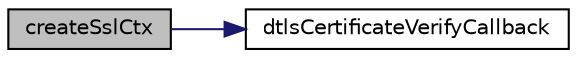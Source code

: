 digraph "createSslCtx"
{
 // LATEX_PDF_SIZE
  edge [fontname="Helvetica",fontsize="10",labelfontname="Helvetica",labelfontsize="10"];
  node [fontname="Helvetica",fontsize="10",shape=record];
  rankdir="LR";
  Node1 [label="createSslCtx",height=0.2,width=0.4,color="black", fillcolor="grey75", style="filled", fontcolor="black",tooltip=" "];
  Node1 -> Node2 [color="midnightblue",fontsize="10",style="solid",fontname="Helvetica"];
  Node2 [label="dtlsCertificateVerifyCallback",height=0.2,width=0.4,color="black", fillcolor="white", style="filled",URL="$Dtls__openssl_8c.html#ab9cf721020ef308c3908c38dccbaf407",tooltip=" "];
}
